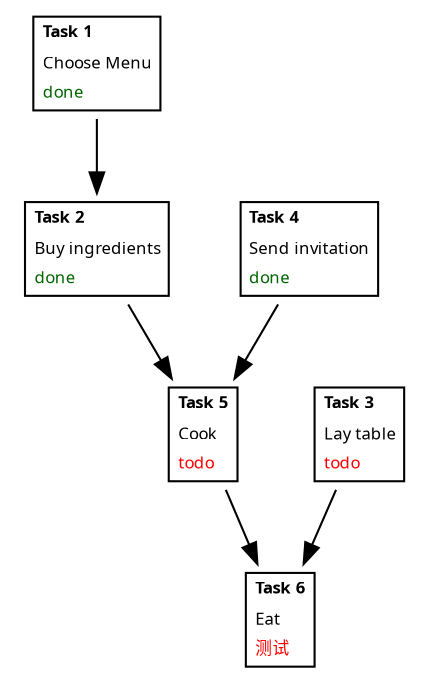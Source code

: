 digraph D {

  node [shape=plaintext fontname="Sans serif" fontsize="8"];

  task_menu [ label=<
   <table border="1" cellborder="0" cellspacing="1">
     <tr><td align="left"><b>Task 1</b></td></tr>
     <tr><td align="left">Choose Menu</td></tr>
     <tr><td align="left"><font color="darkgreen">done</font></td></tr>
   </table>>];

  task_ingredients [ label=<
   <table border="1" cellborder="0" cellspacing="1">
     <tr><td align="left"><b>Task 2</b></td></tr>
     <tr><td align="left">Buy ingredients</td></tr>
     <tr><td align="left"><font color="darkgreen">done</font></td></tr>
   </table>>];

  task_invitation [ label=<
   <table border="1" cellborder="0" cellspacing="1">
     <tr><td align="left"><b>Task 4</b></td></tr>
     <tr><td align="left">Send invitation</td></tr>
     <tr><td align="left"><font color="darkgreen">done</font></td></tr>
   </table>>];

  task_cook [ label=<
   <table border="1" cellborder="0" cellspacing="1">
     <tr><td align="left"><b>Task 5</b></td></tr>
     <tr><td align="left">Cook</td></tr>
     <tr><td align="left"><font color="red">todo</font></td></tr>
   </table>>];

  task_table[ label=<
   <table border="1" cellborder="0" cellspacing="1">
     <tr><td align="left"><b>Task 3</b></td></tr>
     <tr><td align="left">Lay table</td></tr>
     <tr><td align="left"><font color="red">todo</font></td></tr>
   </table>>];

  task_eat[ label=<
   <table border="1" cellborder="0" cellspacing="1">
     <tr><td align="left"><b>Task 6</b></td></tr>
     <tr><td align="left">Eat</td></tr>
     <tr><td align="left"><font color="red">测试</font></td></tr>
   </table>>];


  task_menu        -> task_ingredients;
  task_ingredients -> task_cook;
  task_invitation  -> task_cook;
  task_table       -> task_eat;
  task_cook        -> task_eat;

}